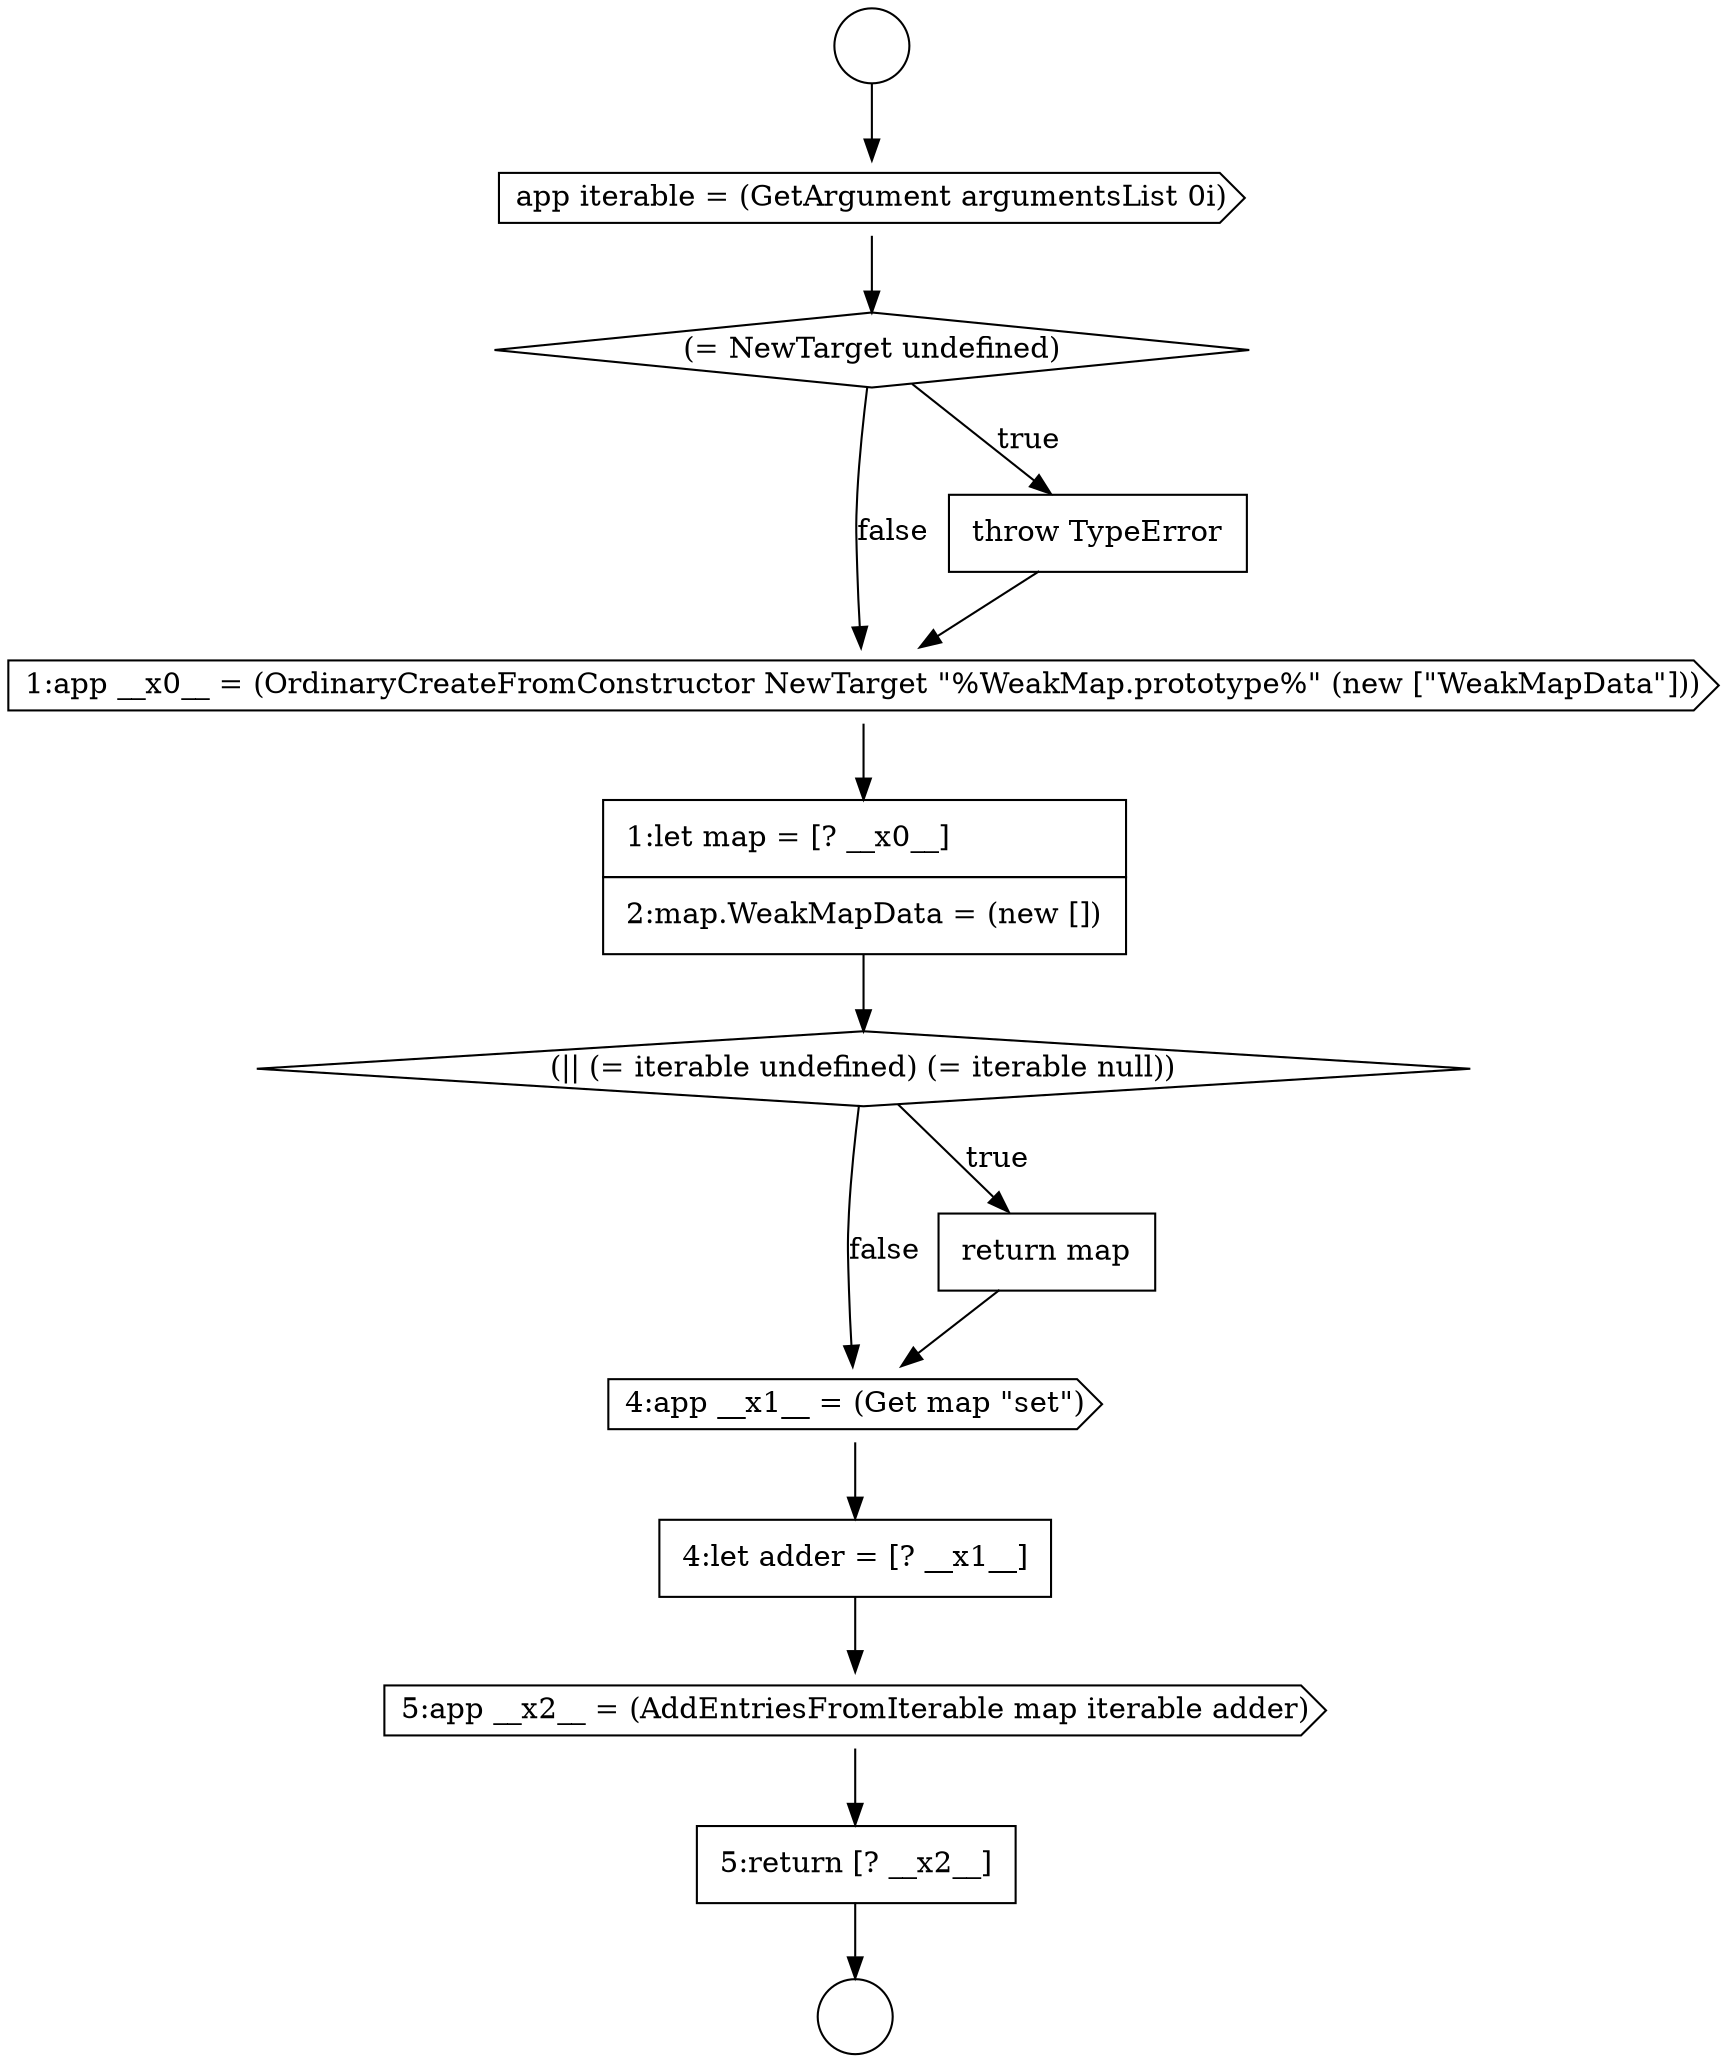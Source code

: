 digraph {
  node17290 [shape=diamond, label=<<font color="black">(= NewTarget undefined)</font>> color="black" fillcolor="white" style=filled]
  node17298 [shape=cds, label=<<font color="black">5:app __x2__ = (AddEntriesFromIterable map iterable adder)</font>> color="black" fillcolor="white" style=filled]
  node17289 [shape=cds, label=<<font color="black">app iterable = (GetArgument argumentsList 0i)</font>> color="black" fillcolor="white" style=filled]
  node17296 [shape=cds, label=<<font color="black">4:app __x1__ = (Get map &quot;set&quot;)</font>> color="black" fillcolor="white" style=filled]
  node17293 [shape=none, margin=0, label=<<font color="black">
    <table border="0" cellborder="1" cellspacing="0" cellpadding="10">
      <tr><td align="left">1:let map = [? __x0__]</td></tr>
      <tr><td align="left">2:map.WeakMapData = (new [])</td></tr>
    </table>
  </font>> color="black" fillcolor="white" style=filled]
  node17299 [shape=none, margin=0, label=<<font color="black">
    <table border="0" cellborder="1" cellspacing="0" cellpadding="10">
      <tr><td align="left">5:return [? __x2__]</td></tr>
    </table>
  </font>> color="black" fillcolor="white" style=filled]
  node17292 [shape=cds, label=<<font color="black">1:app __x0__ = (OrdinaryCreateFromConstructor NewTarget &quot;%WeakMap.prototype%&quot; (new [&quot;WeakMapData&quot;]))</font>> color="black" fillcolor="white" style=filled]
  node17287 [shape=circle label=" " color="black" fillcolor="white" style=filled]
  node17294 [shape=diamond, label=<<font color="black">(|| (= iterable undefined) (= iterable null))</font>> color="black" fillcolor="white" style=filled]
  node17291 [shape=none, margin=0, label=<<font color="black">
    <table border="0" cellborder="1" cellspacing="0" cellpadding="10">
      <tr><td align="left">throw TypeError</td></tr>
    </table>
  </font>> color="black" fillcolor="white" style=filled]
  node17297 [shape=none, margin=0, label=<<font color="black">
    <table border="0" cellborder="1" cellspacing="0" cellpadding="10">
      <tr><td align="left">4:let adder = [? __x1__]</td></tr>
    </table>
  </font>> color="black" fillcolor="white" style=filled]
  node17295 [shape=none, margin=0, label=<<font color="black">
    <table border="0" cellborder="1" cellspacing="0" cellpadding="10">
      <tr><td align="left">return map</td></tr>
    </table>
  </font>> color="black" fillcolor="white" style=filled]
  node17288 [shape=circle label=" " color="black" fillcolor="white" style=filled]
  node17297 -> node17298 [ color="black"]
  node17299 -> node17288 [ color="black"]
  node17294 -> node17295 [label=<<font color="black">true</font>> color="black"]
  node17294 -> node17296 [label=<<font color="black">false</font>> color="black"]
  node17292 -> node17293 [ color="black"]
  node17296 -> node17297 [ color="black"]
  node17287 -> node17289 [ color="black"]
  node17290 -> node17291 [label=<<font color="black">true</font>> color="black"]
  node17290 -> node17292 [label=<<font color="black">false</font>> color="black"]
  node17291 -> node17292 [ color="black"]
  node17295 -> node17296 [ color="black"]
  node17293 -> node17294 [ color="black"]
  node17289 -> node17290 [ color="black"]
  node17298 -> node17299 [ color="black"]
}

